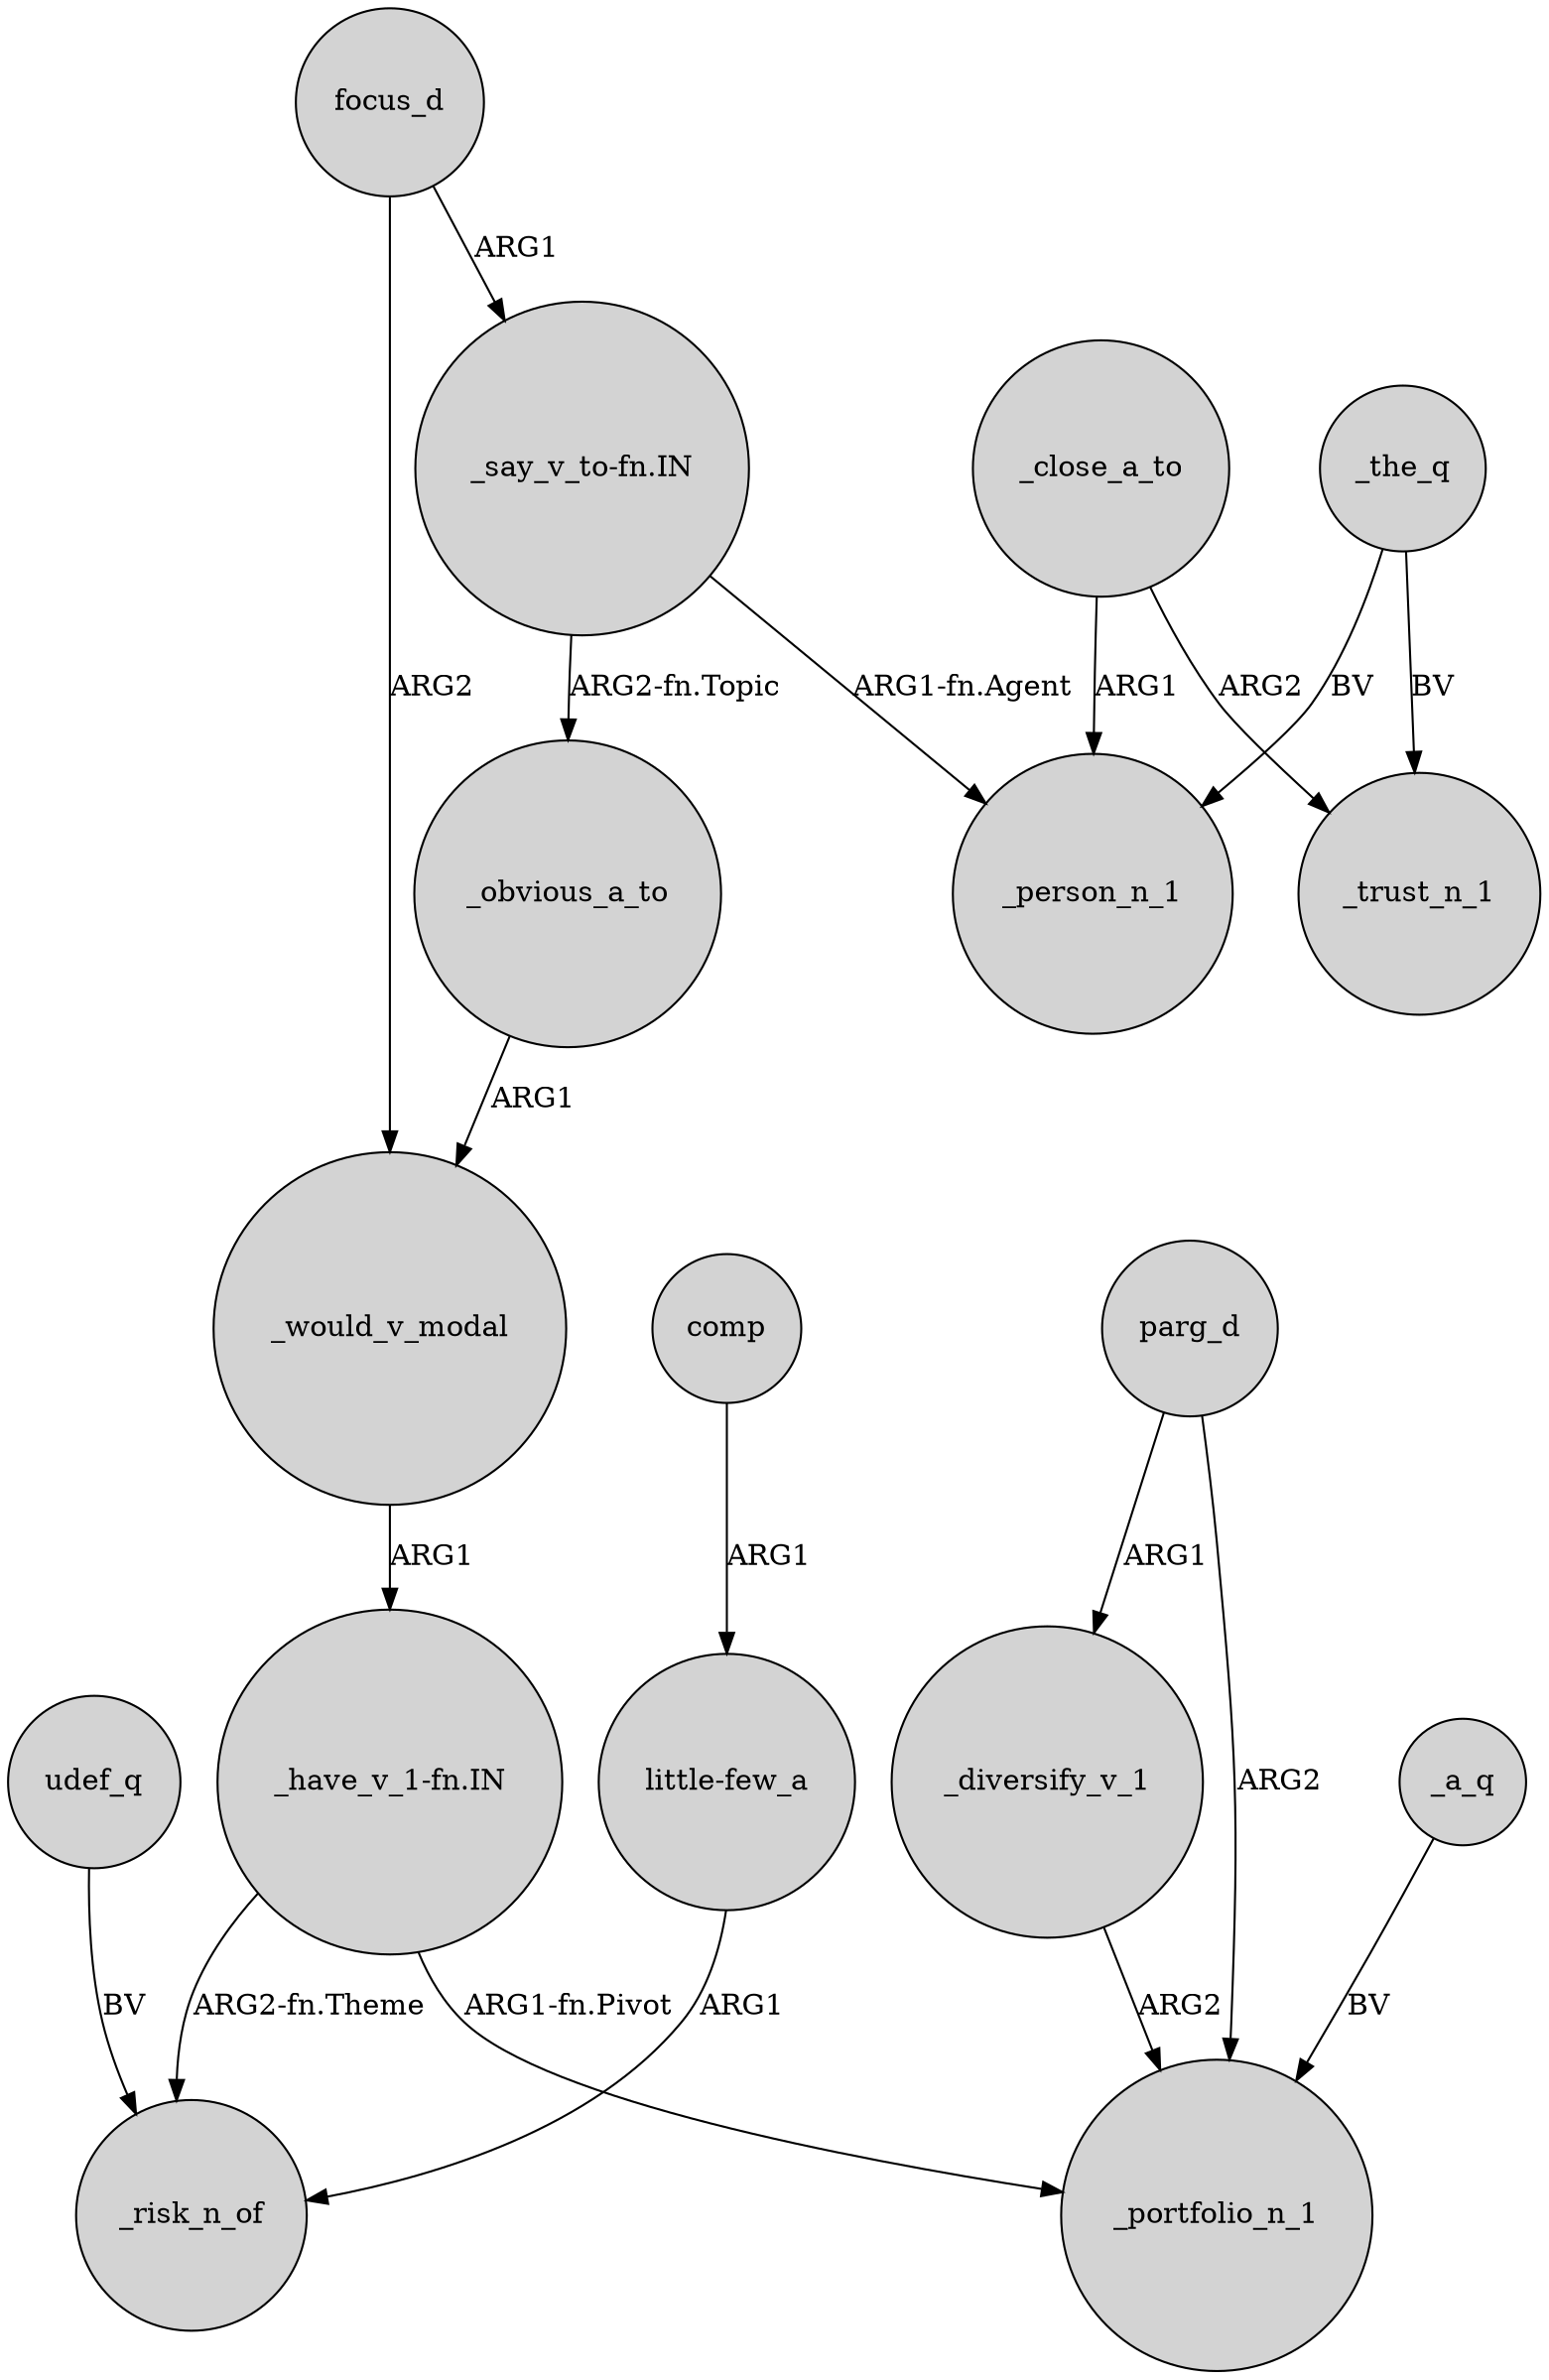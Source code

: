 digraph {
	node [shape=circle style=filled]
	_obvious_a_to -> _would_v_modal [label=ARG1]
	udef_q -> _risk_n_of [label=BV]
	focus_d -> _would_v_modal [label=ARG2]
	_close_a_to -> _trust_n_1 [label=ARG2]
	"_have_v_1-fn.IN" -> _portfolio_n_1 [label="ARG1-fn.Pivot"]
	_close_a_to -> _person_n_1 [label=ARG1]
	focus_d -> "_say_v_to-fn.IN" [label=ARG1]
	"_say_v_to-fn.IN" -> _person_n_1 [label="ARG1-fn.Agent"]
	"_have_v_1-fn.IN" -> _risk_n_of [label="ARG2-fn.Theme"]
	_diversify_v_1 -> _portfolio_n_1 [label=ARG2]
	comp -> "little-few_a" [label=ARG1]
	_would_v_modal -> "_have_v_1-fn.IN" [label=ARG1]
	"little-few_a" -> _risk_n_of [label=ARG1]
	parg_d -> _portfolio_n_1 [label=ARG2]
	_the_q -> _trust_n_1 [label=BV]
	parg_d -> _diversify_v_1 [label=ARG1]
	_a_q -> _portfolio_n_1 [label=BV]
	_the_q -> _person_n_1 [label=BV]
	"_say_v_to-fn.IN" -> _obvious_a_to [label="ARG2-fn.Topic"]
}
